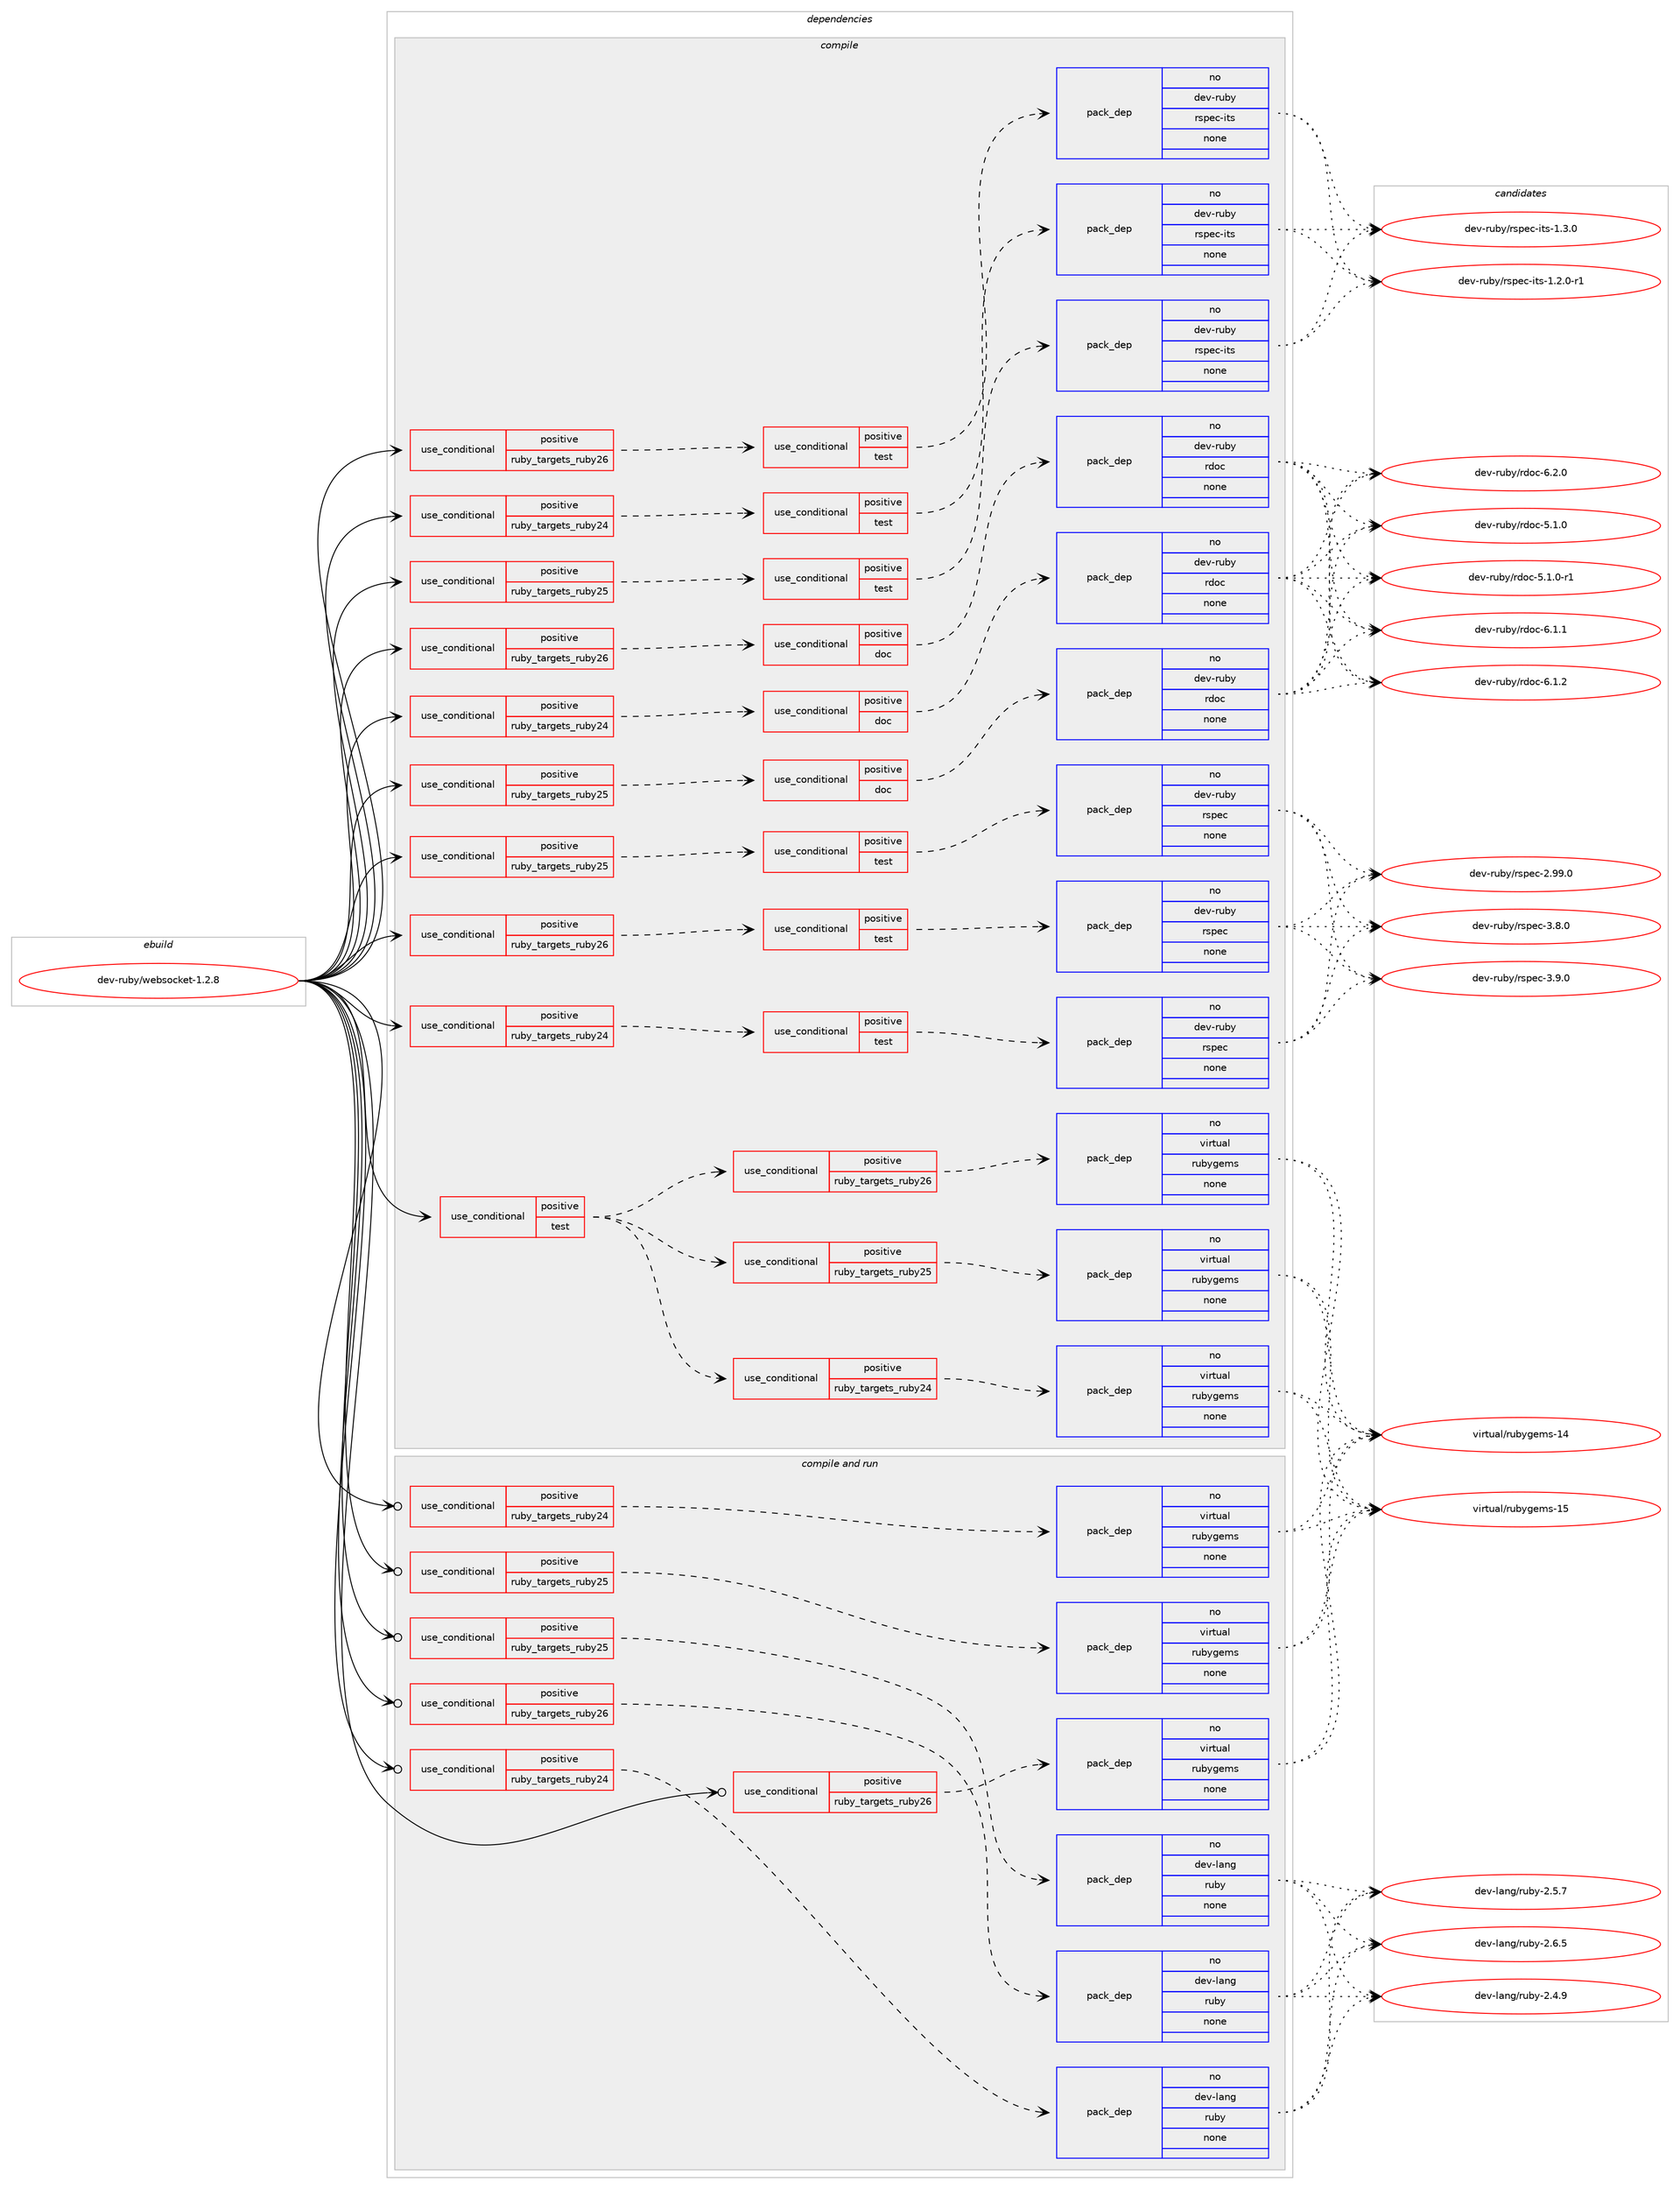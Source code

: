 digraph prolog {

# *************
# Graph options
# *************

newrank=true;
concentrate=true;
compound=true;
graph [rankdir=LR,fontname=Helvetica,fontsize=10,ranksep=1.5];#, ranksep=2.5, nodesep=0.2];
edge  [arrowhead=vee];
node  [fontname=Helvetica,fontsize=10];

# **********
# The ebuild
# **********

subgraph cluster_leftcol {
color=gray;
rank=same;
label=<<i>ebuild</i>>;
id [label="dev-ruby/websocket-1.2.8", color=red, width=4, href="../dev-ruby/websocket-1.2.8.svg"];
}

# ****************
# The dependencies
# ****************

subgraph cluster_midcol {
color=gray;
label=<<i>dependencies</i>>;
subgraph cluster_compile {
fillcolor="#eeeeee";
style=filled;
label=<<i>compile</i>>;
subgraph cond181045 {
dependency722570 [label=<<TABLE BORDER="0" CELLBORDER="1" CELLSPACING="0" CELLPADDING="4"><TR><TD ROWSPAN="3" CELLPADDING="10">use_conditional</TD></TR><TR><TD>positive</TD></TR><TR><TD>ruby_targets_ruby24</TD></TR></TABLE>>, shape=none, color=red];
subgraph cond181046 {
dependency722571 [label=<<TABLE BORDER="0" CELLBORDER="1" CELLSPACING="0" CELLPADDING="4"><TR><TD ROWSPAN="3" CELLPADDING="10">use_conditional</TD></TR><TR><TD>positive</TD></TR><TR><TD>doc</TD></TR></TABLE>>, shape=none, color=red];
subgraph pack529479 {
dependency722572 [label=<<TABLE BORDER="0" CELLBORDER="1" CELLSPACING="0" CELLPADDING="4" WIDTH="220"><TR><TD ROWSPAN="6" CELLPADDING="30">pack_dep</TD></TR><TR><TD WIDTH="110">no</TD></TR><TR><TD>dev-ruby</TD></TR><TR><TD>rdoc</TD></TR><TR><TD>none</TD></TR><TR><TD></TD></TR></TABLE>>, shape=none, color=blue];
}
dependency722571:e -> dependency722572:w [weight=20,style="dashed",arrowhead="vee"];
}
dependency722570:e -> dependency722571:w [weight=20,style="dashed",arrowhead="vee"];
}
id:e -> dependency722570:w [weight=20,style="solid",arrowhead="vee"];
subgraph cond181047 {
dependency722573 [label=<<TABLE BORDER="0" CELLBORDER="1" CELLSPACING="0" CELLPADDING="4"><TR><TD ROWSPAN="3" CELLPADDING="10">use_conditional</TD></TR><TR><TD>positive</TD></TR><TR><TD>ruby_targets_ruby24</TD></TR></TABLE>>, shape=none, color=red];
subgraph cond181048 {
dependency722574 [label=<<TABLE BORDER="0" CELLBORDER="1" CELLSPACING="0" CELLPADDING="4"><TR><TD ROWSPAN="3" CELLPADDING="10">use_conditional</TD></TR><TR><TD>positive</TD></TR><TR><TD>test</TD></TR></TABLE>>, shape=none, color=red];
subgraph pack529480 {
dependency722575 [label=<<TABLE BORDER="0" CELLBORDER="1" CELLSPACING="0" CELLPADDING="4" WIDTH="220"><TR><TD ROWSPAN="6" CELLPADDING="30">pack_dep</TD></TR><TR><TD WIDTH="110">no</TD></TR><TR><TD>dev-ruby</TD></TR><TR><TD>rspec</TD></TR><TR><TD>none</TD></TR><TR><TD></TD></TR></TABLE>>, shape=none, color=blue];
}
dependency722574:e -> dependency722575:w [weight=20,style="dashed",arrowhead="vee"];
}
dependency722573:e -> dependency722574:w [weight=20,style="dashed",arrowhead="vee"];
}
id:e -> dependency722573:w [weight=20,style="solid",arrowhead="vee"];
subgraph cond181049 {
dependency722576 [label=<<TABLE BORDER="0" CELLBORDER="1" CELLSPACING="0" CELLPADDING="4"><TR><TD ROWSPAN="3" CELLPADDING="10">use_conditional</TD></TR><TR><TD>positive</TD></TR><TR><TD>ruby_targets_ruby24</TD></TR></TABLE>>, shape=none, color=red];
subgraph cond181050 {
dependency722577 [label=<<TABLE BORDER="0" CELLBORDER="1" CELLSPACING="0" CELLPADDING="4"><TR><TD ROWSPAN="3" CELLPADDING="10">use_conditional</TD></TR><TR><TD>positive</TD></TR><TR><TD>test</TD></TR></TABLE>>, shape=none, color=red];
subgraph pack529481 {
dependency722578 [label=<<TABLE BORDER="0" CELLBORDER="1" CELLSPACING="0" CELLPADDING="4" WIDTH="220"><TR><TD ROWSPAN="6" CELLPADDING="30">pack_dep</TD></TR><TR><TD WIDTH="110">no</TD></TR><TR><TD>dev-ruby</TD></TR><TR><TD>rspec-its</TD></TR><TR><TD>none</TD></TR><TR><TD></TD></TR></TABLE>>, shape=none, color=blue];
}
dependency722577:e -> dependency722578:w [weight=20,style="dashed",arrowhead="vee"];
}
dependency722576:e -> dependency722577:w [weight=20,style="dashed",arrowhead="vee"];
}
id:e -> dependency722576:w [weight=20,style="solid",arrowhead="vee"];
subgraph cond181051 {
dependency722579 [label=<<TABLE BORDER="0" CELLBORDER="1" CELLSPACING="0" CELLPADDING="4"><TR><TD ROWSPAN="3" CELLPADDING="10">use_conditional</TD></TR><TR><TD>positive</TD></TR><TR><TD>ruby_targets_ruby25</TD></TR></TABLE>>, shape=none, color=red];
subgraph cond181052 {
dependency722580 [label=<<TABLE BORDER="0" CELLBORDER="1" CELLSPACING="0" CELLPADDING="4"><TR><TD ROWSPAN="3" CELLPADDING="10">use_conditional</TD></TR><TR><TD>positive</TD></TR><TR><TD>doc</TD></TR></TABLE>>, shape=none, color=red];
subgraph pack529482 {
dependency722581 [label=<<TABLE BORDER="0" CELLBORDER="1" CELLSPACING="0" CELLPADDING="4" WIDTH="220"><TR><TD ROWSPAN="6" CELLPADDING="30">pack_dep</TD></TR><TR><TD WIDTH="110">no</TD></TR><TR><TD>dev-ruby</TD></TR><TR><TD>rdoc</TD></TR><TR><TD>none</TD></TR><TR><TD></TD></TR></TABLE>>, shape=none, color=blue];
}
dependency722580:e -> dependency722581:w [weight=20,style="dashed",arrowhead="vee"];
}
dependency722579:e -> dependency722580:w [weight=20,style="dashed",arrowhead="vee"];
}
id:e -> dependency722579:w [weight=20,style="solid",arrowhead="vee"];
subgraph cond181053 {
dependency722582 [label=<<TABLE BORDER="0" CELLBORDER="1" CELLSPACING="0" CELLPADDING="4"><TR><TD ROWSPAN="3" CELLPADDING="10">use_conditional</TD></TR><TR><TD>positive</TD></TR><TR><TD>ruby_targets_ruby25</TD></TR></TABLE>>, shape=none, color=red];
subgraph cond181054 {
dependency722583 [label=<<TABLE BORDER="0" CELLBORDER="1" CELLSPACING="0" CELLPADDING="4"><TR><TD ROWSPAN="3" CELLPADDING="10">use_conditional</TD></TR><TR><TD>positive</TD></TR><TR><TD>test</TD></TR></TABLE>>, shape=none, color=red];
subgraph pack529483 {
dependency722584 [label=<<TABLE BORDER="0" CELLBORDER="1" CELLSPACING="0" CELLPADDING="4" WIDTH="220"><TR><TD ROWSPAN="6" CELLPADDING="30">pack_dep</TD></TR><TR><TD WIDTH="110">no</TD></TR><TR><TD>dev-ruby</TD></TR><TR><TD>rspec</TD></TR><TR><TD>none</TD></TR><TR><TD></TD></TR></TABLE>>, shape=none, color=blue];
}
dependency722583:e -> dependency722584:w [weight=20,style="dashed",arrowhead="vee"];
}
dependency722582:e -> dependency722583:w [weight=20,style="dashed",arrowhead="vee"];
}
id:e -> dependency722582:w [weight=20,style="solid",arrowhead="vee"];
subgraph cond181055 {
dependency722585 [label=<<TABLE BORDER="0" CELLBORDER="1" CELLSPACING="0" CELLPADDING="4"><TR><TD ROWSPAN="3" CELLPADDING="10">use_conditional</TD></TR><TR><TD>positive</TD></TR><TR><TD>ruby_targets_ruby25</TD></TR></TABLE>>, shape=none, color=red];
subgraph cond181056 {
dependency722586 [label=<<TABLE BORDER="0" CELLBORDER="1" CELLSPACING="0" CELLPADDING="4"><TR><TD ROWSPAN="3" CELLPADDING="10">use_conditional</TD></TR><TR><TD>positive</TD></TR><TR><TD>test</TD></TR></TABLE>>, shape=none, color=red];
subgraph pack529484 {
dependency722587 [label=<<TABLE BORDER="0" CELLBORDER="1" CELLSPACING="0" CELLPADDING="4" WIDTH="220"><TR><TD ROWSPAN="6" CELLPADDING="30">pack_dep</TD></TR><TR><TD WIDTH="110">no</TD></TR><TR><TD>dev-ruby</TD></TR><TR><TD>rspec-its</TD></TR><TR><TD>none</TD></TR><TR><TD></TD></TR></TABLE>>, shape=none, color=blue];
}
dependency722586:e -> dependency722587:w [weight=20,style="dashed",arrowhead="vee"];
}
dependency722585:e -> dependency722586:w [weight=20,style="dashed",arrowhead="vee"];
}
id:e -> dependency722585:w [weight=20,style="solid",arrowhead="vee"];
subgraph cond181057 {
dependency722588 [label=<<TABLE BORDER="0" CELLBORDER="1" CELLSPACING="0" CELLPADDING="4"><TR><TD ROWSPAN="3" CELLPADDING="10">use_conditional</TD></TR><TR><TD>positive</TD></TR><TR><TD>ruby_targets_ruby26</TD></TR></TABLE>>, shape=none, color=red];
subgraph cond181058 {
dependency722589 [label=<<TABLE BORDER="0" CELLBORDER="1" CELLSPACING="0" CELLPADDING="4"><TR><TD ROWSPAN="3" CELLPADDING="10">use_conditional</TD></TR><TR><TD>positive</TD></TR><TR><TD>doc</TD></TR></TABLE>>, shape=none, color=red];
subgraph pack529485 {
dependency722590 [label=<<TABLE BORDER="0" CELLBORDER="1" CELLSPACING="0" CELLPADDING="4" WIDTH="220"><TR><TD ROWSPAN="6" CELLPADDING="30">pack_dep</TD></TR><TR><TD WIDTH="110">no</TD></TR><TR><TD>dev-ruby</TD></TR><TR><TD>rdoc</TD></TR><TR><TD>none</TD></TR><TR><TD></TD></TR></TABLE>>, shape=none, color=blue];
}
dependency722589:e -> dependency722590:w [weight=20,style="dashed",arrowhead="vee"];
}
dependency722588:e -> dependency722589:w [weight=20,style="dashed",arrowhead="vee"];
}
id:e -> dependency722588:w [weight=20,style="solid",arrowhead="vee"];
subgraph cond181059 {
dependency722591 [label=<<TABLE BORDER="0" CELLBORDER="1" CELLSPACING="0" CELLPADDING="4"><TR><TD ROWSPAN="3" CELLPADDING="10">use_conditional</TD></TR><TR><TD>positive</TD></TR><TR><TD>ruby_targets_ruby26</TD></TR></TABLE>>, shape=none, color=red];
subgraph cond181060 {
dependency722592 [label=<<TABLE BORDER="0" CELLBORDER="1" CELLSPACING="0" CELLPADDING="4"><TR><TD ROWSPAN="3" CELLPADDING="10">use_conditional</TD></TR><TR><TD>positive</TD></TR><TR><TD>test</TD></TR></TABLE>>, shape=none, color=red];
subgraph pack529486 {
dependency722593 [label=<<TABLE BORDER="0" CELLBORDER="1" CELLSPACING="0" CELLPADDING="4" WIDTH="220"><TR><TD ROWSPAN="6" CELLPADDING="30">pack_dep</TD></TR><TR><TD WIDTH="110">no</TD></TR><TR><TD>dev-ruby</TD></TR><TR><TD>rspec</TD></TR><TR><TD>none</TD></TR><TR><TD></TD></TR></TABLE>>, shape=none, color=blue];
}
dependency722592:e -> dependency722593:w [weight=20,style="dashed",arrowhead="vee"];
}
dependency722591:e -> dependency722592:w [weight=20,style="dashed",arrowhead="vee"];
}
id:e -> dependency722591:w [weight=20,style="solid",arrowhead="vee"];
subgraph cond181061 {
dependency722594 [label=<<TABLE BORDER="0" CELLBORDER="1" CELLSPACING="0" CELLPADDING="4"><TR><TD ROWSPAN="3" CELLPADDING="10">use_conditional</TD></TR><TR><TD>positive</TD></TR><TR><TD>ruby_targets_ruby26</TD></TR></TABLE>>, shape=none, color=red];
subgraph cond181062 {
dependency722595 [label=<<TABLE BORDER="0" CELLBORDER="1" CELLSPACING="0" CELLPADDING="4"><TR><TD ROWSPAN="3" CELLPADDING="10">use_conditional</TD></TR><TR><TD>positive</TD></TR><TR><TD>test</TD></TR></TABLE>>, shape=none, color=red];
subgraph pack529487 {
dependency722596 [label=<<TABLE BORDER="0" CELLBORDER="1" CELLSPACING="0" CELLPADDING="4" WIDTH="220"><TR><TD ROWSPAN="6" CELLPADDING="30">pack_dep</TD></TR><TR><TD WIDTH="110">no</TD></TR><TR><TD>dev-ruby</TD></TR><TR><TD>rspec-its</TD></TR><TR><TD>none</TD></TR><TR><TD></TD></TR></TABLE>>, shape=none, color=blue];
}
dependency722595:e -> dependency722596:w [weight=20,style="dashed",arrowhead="vee"];
}
dependency722594:e -> dependency722595:w [weight=20,style="dashed",arrowhead="vee"];
}
id:e -> dependency722594:w [weight=20,style="solid",arrowhead="vee"];
subgraph cond181063 {
dependency722597 [label=<<TABLE BORDER="0" CELLBORDER="1" CELLSPACING="0" CELLPADDING="4"><TR><TD ROWSPAN="3" CELLPADDING="10">use_conditional</TD></TR><TR><TD>positive</TD></TR><TR><TD>test</TD></TR></TABLE>>, shape=none, color=red];
subgraph cond181064 {
dependency722598 [label=<<TABLE BORDER="0" CELLBORDER="1" CELLSPACING="0" CELLPADDING="4"><TR><TD ROWSPAN="3" CELLPADDING="10">use_conditional</TD></TR><TR><TD>positive</TD></TR><TR><TD>ruby_targets_ruby24</TD></TR></TABLE>>, shape=none, color=red];
subgraph pack529488 {
dependency722599 [label=<<TABLE BORDER="0" CELLBORDER="1" CELLSPACING="0" CELLPADDING="4" WIDTH="220"><TR><TD ROWSPAN="6" CELLPADDING="30">pack_dep</TD></TR><TR><TD WIDTH="110">no</TD></TR><TR><TD>virtual</TD></TR><TR><TD>rubygems</TD></TR><TR><TD>none</TD></TR><TR><TD></TD></TR></TABLE>>, shape=none, color=blue];
}
dependency722598:e -> dependency722599:w [weight=20,style="dashed",arrowhead="vee"];
}
dependency722597:e -> dependency722598:w [weight=20,style="dashed",arrowhead="vee"];
subgraph cond181065 {
dependency722600 [label=<<TABLE BORDER="0" CELLBORDER="1" CELLSPACING="0" CELLPADDING="4"><TR><TD ROWSPAN="3" CELLPADDING="10">use_conditional</TD></TR><TR><TD>positive</TD></TR><TR><TD>ruby_targets_ruby25</TD></TR></TABLE>>, shape=none, color=red];
subgraph pack529489 {
dependency722601 [label=<<TABLE BORDER="0" CELLBORDER="1" CELLSPACING="0" CELLPADDING="4" WIDTH="220"><TR><TD ROWSPAN="6" CELLPADDING="30">pack_dep</TD></TR><TR><TD WIDTH="110">no</TD></TR><TR><TD>virtual</TD></TR><TR><TD>rubygems</TD></TR><TR><TD>none</TD></TR><TR><TD></TD></TR></TABLE>>, shape=none, color=blue];
}
dependency722600:e -> dependency722601:w [weight=20,style="dashed",arrowhead="vee"];
}
dependency722597:e -> dependency722600:w [weight=20,style="dashed",arrowhead="vee"];
subgraph cond181066 {
dependency722602 [label=<<TABLE BORDER="0" CELLBORDER="1" CELLSPACING="0" CELLPADDING="4"><TR><TD ROWSPAN="3" CELLPADDING="10">use_conditional</TD></TR><TR><TD>positive</TD></TR><TR><TD>ruby_targets_ruby26</TD></TR></TABLE>>, shape=none, color=red];
subgraph pack529490 {
dependency722603 [label=<<TABLE BORDER="0" CELLBORDER="1" CELLSPACING="0" CELLPADDING="4" WIDTH="220"><TR><TD ROWSPAN="6" CELLPADDING="30">pack_dep</TD></TR><TR><TD WIDTH="110">no</TD></TR><TR><TD>virtual</TD></TR><TR><TD>rubygems</TD></TR><TR><TD>none</TD></TR><TR><TD></TD></TR></TABLE>>, shape=none, color=blue];
}
dependency722602:e -> dependency722603:w [weight=20,style="dashed",arrowhead="vee"];
}
dependency722597:e -> dependency722602:w [weight=20,style="dashed",arrowhead="vee"];
}
id:e -> dependency722597:w [weight=20,style="solid",arrowhead="vee"];
}
subgraph cluster_compileandrun {
fillcolor="#eeeeee";
style=filled;
label=<<i>compile and run</i>>;
subgraph cond181067 {
dependency722604 [label=<<TABLE BORDER="0" CELLBORDER="1" CELLSPACING="0" CELLPADDING="4"><TR><TD ROWSPAN="3" CELLPADDING="10">use_conditional</TD></TR><TR><TD>positive</TD></TR><TR><TD>ruby_targets_ruby24</TD></TR></TABLE>>, shape=none, color=red];
subgraph pack529491 {
dependency722605 [label=<<TABLE BORDER="0" CELLBORDER="1" CELLSPACING="0" CELLPADDING="4" WIDTH="220"><TR><TD ROWSPAN="6" CELLPADDING="30">pack_dep</TD></TR><TR><TD WIDTH="110">no</TD></TR><TR><TD>dev-lang</TD></TR><TR><TD>ruby</TD></TR><TR><TD>none</TD></TR><TR><TD></TD></TR></TABLE>>, shape=none, color=blue];
}
dependency722604:e -> dependency722605:w [weight=20,style="dashed",arrowhead="vee"];
}
id:e -> dependency722604:w [weight=20,style="solid",arrowhead="odotvee"];
subgraph cond181068 {
dependency722606 [label=<<TABLE BORDER="0" CELLBORDER="1" CELLSPACING="0" CELLPADDING="4"><TR><TD ROWSPAN="3" CELLPADDING="10">use_conditional</TD></TR><TR><TD>positive</TD></TR><TR><TD>ruby_targets_ruby24</TD></TR></TABLE>>, shape=none, color=red];
subgraph pack529492 {
dependency722607 [label=<<TABLE BORDER="0" CELLBORDER="1" CELLSPACING="0" CELLPADDING="4" WIDTH="220"><TR><TD ROWSPAN="6" CELLPADDING="30">pack_dep</TD></TR><TR><TD WIDTH="110">no</TD></TR><TR><TD>virtual</TD></TR><TR><TD>rubygems</TD></TR><TR><TD>none</TD></TR><TR><TD></TD></TR></TABLE>>, shape=none, color=blue];
}
dependency722606:e -> dependency722607:w [weight=20,style="dashed",arrowhead="vee"];
}
id:e -> dependency722606:w [weight=20,style="solid",arrowhead="odotvee"];
subgraph cond181069 {
dependency722608 [label=<<TABLE BORDER="0" CELLBORDER="1" CELLSPACING="0" CELLPADDING="4"><TR><TD ROWSPAN="3" CELLPADDING="10">use_conditional</TD></TR><TR><TD>positive</TD></TR><TR><TD>ruby_targets_ruby25</TD></TR></TABLE>>, shape=none, color=red];
subgraph pack529493 {
dependency722609 [label=<<TABLE BORDER="0" CELLBORDER="1" CELLSPACING="0" CELLPADDING="4" WIDTH="220"><TR><TD ROWSPAN="6" CELLPADDING="30">pack_dep</TD></TR><TR><TD WIDTH="110">no</TD></TR><TR><TD>dev-lang</TD></TR><TR><TD>ruby</TD></TR><TR><TD>none</TD></TR><TR><TD></TD></TR></TABLE>>, shape=none, color=blue];
}
dependency722608:e -> dependency722609:w [weight=20,style="dashed",arrowhead="vee"];
}
id:e -> dependency722608:w [weight=20,style="solid",arrowhead="odotvee"];
subgraph cond181070 {
dependency722610 [label=<<TABLE BORDER="0" CELLBORDER="1" CELLSPACING="0" CELLPADDING="4"><TR><TD ROWSPAN="3" CELLPADDING="10">use_conditional</TD></TR><TR><TD>positive</TD></TR><TR><TD>ruby_targets_ruby25</TD></TR></TABLE>>, shape=none, color=red];
subgraph pack529494 {
dependency722611 [label=<<TABLE BORDER="0" CELLBORDER="1" CELLSPACING="0" CELLPADDING="4" WIDTH="220"><TR><TD ROWSPAN="6" CELLPADDING="30">pack_dep</TD></TR><TR><TD WIDTH="110">no</TD></TR><TR><TD>virtual</TD></TR><TR><TD>rubygems</TD></TR><TR><TD>none</TD></TR><TR><TD></TD></TR></TABLE>>, shape=none, color=blue];
}
dependency722610:e -> dependency722611:w [weight=20,style="dashed",arrowhead="vee"];
}
id:e -> dependency722610:w [weight=20,style="solid",arrowhead="odotvee"];
subgraph cond181071 {
dependency722612 [label=<<TABLE BORDER="0" CELLBORDER="1" CELLSPACING="0" CELLPADDING="4"><TR><TD ROWSPAN="3" CELLPADDING="10">use_conditional</TD></TR><TR><TD>positive</TD></TR><TR><TD>ruby_targets_ruby26</TD></TR></TABLE>>, shape=none, color=red];
subgraph pack529495 {
dependency722613 [label=<<TABLE BORDER="0" CELLBORDER="1" CELLSPACING="0" CELLPADDING="4" WIDTH="220"><TR><TD ROWSPAN="6" CELLPADDING="30">pack_dep</TD></TR><TR><TD WIDTH="110">no</TD></TR><TR><TD>dev-lang</TD></TR><TR><TD>ruby</TD></TR><TR><TD>none</TD></TR><TR><TD></TD></TR></TABLE>>, shape=none, color=blue];
}
dependency722612:e -> dependency722613:w [weight=20,style="dashed",arrowhead="vee"];
}
id:e -> dependency722612:w [weight=20,style="solid",arrowhead="odotvee"];
subgraph cond181072 {
dependency722614 [label=<<TABLE BORDER="0" CELLBORDER="1" CELLSPACING="0" CELLPADDING="4"><TR><TD ROWSPAN="3" CELLPADDING="10">use_conditional</TD></TR><TR><TD>positive</TD></TR><TR><TD>ruby_targets_ruby26</TD></TR></TABLE>>, shape=none, color=red];
subgraph pack529496 {
dependency722615 [label=<<TABLE BORDER="0" CELLBORDER="1" CELLSPACING="0" CELLPADDING="4" WIDTH="220"><TR><TD ROWSPAN="6" CELLPADDING="30">pack_dep</TD></TR><TR><TD WIDTH="110">no</TD></TR><TR><TD>virtual</TD></TR><TR><TD>rubygems</TD></TR><TR><TD>none</TD></TR><TR><TD></TD></TR></TABLE>>, shape=none, color=blue];
}
dependency722614:e -> dependency722615:w [weight=20,style="dashed",arrowhead="vee"];
}
id:e -> dependency722614:w [weight=20,style="solid",arrowhead="odotvee"];
}
subgraph cluster_run {
fillcolor="#eeeeee";
style=filled;
label=<<i>run</i>>;
}
}

# **************
# The candidates
# **************

subgraph cluster_choices {
rank=same;
color=gray;
label=<<i>candidates</i>>;

subgraph choice529479 {
color=black;
nodesep=1;
choice10010111845114117981214711410011199455346494648 [label="dev-ruby/rdoc-5.1.0", color=red, width=4,href="../dev-ruby/rdoc-5.1.0.svg"];
choice100101118451141179812147114100111994553464946484511449 [label="dev-ruby/rdoc-5.1.0-r1", color=red, width=4,href="../dev-ruby/rdoc-5.1.0-r1.svg"];
choice10010111845114117981214711410011199455446494649 [label="dev-ruby/rdoc-6.1.1", color=red, width=4,href="../dev-ruby/rdoc-6.1.1.svg"];
choice10010111845114117981214711410011199455446494650 [label="dev-ruby/rdoc-6.1.2", color=red, width=4,href="../dev-ruby/rdoc-6.1.2.svg"];
choice10010111845114117981214711410011199455446504648 [label="dev-ruby/rdoc-6.2.0", color=red, width=4,href="../dev-ruby/rdoc-6.2.0.svg"];
dependency722572:e -> choice10010111845114117981214711410011199455346494648:w [style=dotted,weight="100"];
dependency722572:e -> choice100101118451141179812147114100111994553464946484511449:w [style=dotted,weight="100"];
dependency722572:e -> choice10010111845114117981214711410011199455446494649:w [style=dotted,weight="100"];
dependency722572:e -> choice10010111845114117981214711410011199455446494650:w [style=dotted,weight="100"];
dependency722572:e -> choice10010111845114117981214711410011199455446504648:w [style=dotted,weight="100"];
}
subgraph choice529480 {
color=black;
nodesep=1;
choice1001011184511411798121471141151121019945504657574648 [label="dev-ruby/rspec-2.99.0", color=red, width=4,href="../dev-ruby/rspec-2.99.0.svg"];
choice10010111845114117981214711411511210199455146564648 [label="dev-ruby/rspec-3.8.0", color=red, width=4,href="../dev-ruby/rspec-3.8.0.svg"];
choice10010111845114117981214711411511210199455146574648 [label="dev-ruby/rspec-3.9.0", color=red, width=4,href="../dev-ruby/rspec-3.9.0.svg"];
dependency722575:e -> choice1001011184511411798121471141151121019945504657574648:w [style=dotted,weight="100"];
dependency722575:e -> choice10010111845114117981214711411511210199455146564648:w [style=dotted,weight="100"];
dependency722575:e -> choice10010111845114117981214711411511210199455146574648:w [style=dotted,weight="100"];
}
subgraph choice529481 {
color=black;
nodesep=1;
choice10010111845114117981214711411511210199451051161154549465046484511449 [label="dev-ruby/rspec-its-1.2.0-r1", color=red, width=4,href="../dev-ruby/rspec-its-1.2.0-r1.svg"];
choice1001011184511411798121471141151121019945105116115454946514648 [label="dev-ruby/rspec-its-1.3.0", color=red, width=4,href="../dev-ruby/rspec-its-1.3.0.svg"];
dependency722578:e -> choice10010111845114117981214711411511210199451051161154549465046484511449:w [style=dotted,weight="100"];
dependency722578:e -> choice1001011184511411798121471141151121019945105116115454946514648:w [style=dotted,weight="100"];
}
subgraph choice529482 {
color=black;
nodesep=1;
choice10010111845114117981214711410011199455346494648 [label="dev-ruby/rdoc-5.1.0", color=red, width=4,href="../dev-ruby/rdoc-5.1.0.svg"];
choice100101118451141179812147114100111994553464946484511449 [label="dev-ruby/rdoc-5.1.0-r1", color=red, width=4,href="../dev-ruby/rdoc-5.1.0-r1.svg"];
choice10010111845114117981214711410011199455446494649 [label="dev-ruby/rdoc-6.1.1", color=red, width=4,href="../dev-ruby/rdoc-6.1.1.svg"];
choice10010111845114117981214711410011199455446494650 [label="dev-ruby/rdoc-6.1.2", color=red, width=4,href="../dev-ruby/rdoc-6.1.2.svg"];
choice10010111845114117981214711410011199455446504648 [label="dev-ruby/rdoc-6.2.0", color=red, width=4,href="../dev-ruby/rdoc-6.2.0.svg"];
dependency722581:e -> choice10010111845114117981214711410011199455346494648:w [style=dotted,weight="100"];
dependency722581:e -> choice100101118451141179812147114100111994553464946484511449:w [style=dotted,weight="100"];
dependency722581:e -> choice10010111845114117981214711410011199455446494649:w [style=dotted,weight="100"];
dependency722581:e -> choice10010111845114117981214711410011199455446494650:w [style=dotted,weight="100"];
dependency722581:e -> choice10010111845114117981214711410011199455446504648:w [style=dotted,weight="100"];
}
subgraph choice529483 {
color=black;
nodesep=1;
choice1001011184511411798121471141151121019945504657574648 [label="dev-ruby/rspec-2.99.0", color=red, width=4,href="../dev-ruby/rspec-2.99.0.svg"];
choice10010111845114117981214711411511210199455146564648 [label="dev-ruby/rspec-3.8.0", color=red, width=4,href="../dev-ruby/rspec-3.8.0.svg"];
choice10010111845114117981214711411511210199455146574648 [label="dev-ruby/rspec-3.9.0", color=red, width=4,href="../dev-ruby/rspec-3.9.0.svg"];
dependency722584:e -> choice1001011184511411798121471141151121019945504657574648:w [style=dotted,weight="100"];
dependency722584:e -> choice10010111845114117981214711411511210199455146564648:w [style=dotted,weight="100"];
dependency722584:e -> choice10010111845114117981214711411511210199455146574648:w [style=dotted,weight="100"];
}
subgraph choice529484 {
color=black;
nodesep=1;
choice10010111845114117981214711411511210199451051161154549465046484511449 [label="dev-ruby/rspec-its-1.2.0-r1", color=red, width=4,href="../dev-ruby/rspec-its-1.2.0-r1.svg"];
choice1001011184511411798121471141151121019945105116115454946514648 [label="dev-ruby/rspec-its-1.3.0", color=red, width=4,href="../dev-ruby/rspec-its-1.3.0.svg"];
dependency722587:e -> choice10010111845114117981214711411511210199451051161154549465046484511449:w [style=dotted,weight="100"];
dependency722587:e -> choice1001011184511411798121471141151121019945105116115454946514648:w [style=dotted,weight="100"];
}
subgraph choice529485 {
color=black;
nodesep=1;
choice10010111845114117981214711410011199455346494648 [label="dev-ruby/rdoc-5.1.0", color=red, width=4,href="../dev-ruby/rdoc-5.1.0.svg"];
choice100101118451141179812147114100111994553464946484511449 [label="dev-ruby/rdoc-5.1.0-r1", color=red, width=4,href="../dev-ruby/rdoc-5.1.0-r1.svg"];
choice10010111845114117981214711410011199455446494649 [label="dev-ruby/rdoc-6.1.1", color=red, width=4,href="../dev-ruby/rdoc-6.1.1.svg"];
choice10010111845114117981214711410011199455446494650 [label="dev-ruby/rdoc-6.1.2", color=red, width=4,href="../dev-ruby/rdoc-6.1.2.svg"];
choice10010111845114117981214711410011199455446504648 [label="dev-ruby/rdoc-6.2.0", color=red, width=4,href="../dev-ruby/rdoc-6.2.0.svg"];
dependency722590:e -> choice10010111845114117981214711410011199455346494648:w [style=dotted,weight="100"];
dependency722590:e -> choice100101118451141179812147114100111994553464946484511449:w [style=dotted,weight="100"];
dependency722590:e -> choice10010111845114117981214711410011199455446494649:w [style=dotted,weight="100"];
dependency722590:e -> choice10010111845114117981214711410011199455446494650:w [style=dotted,weight="100"];
dependency722590:e -> choice10010111845114117981214711410011199455446504648:w [style=dotted,weight="100"];
}
subgraph choice529486 {
color=black;
nodesep=1;
choice1001011184511411798121471141151121019945504657574648 [label="dev-ruby/rspec-2.99.0", color=red, width=4,href="../dev-ruby/rspec-2.99.0.svg"];
choice10010111845114117981214711411511210199455146564648 [label="dev-ruby/rspec-3.8.0", color=red, width=4,href="../dev-ruby/rspec-3.8.0.svg"];
choice10010111845114117981214711411511210199455146574648 [label="dev-ruby/rspec-3.9.0", color=red, width=4,href="../dev-ruby/rspec-3.9.0.svg"];
dependency722593:e -> choice1001011184511411798121471141151121019945504657574648:w [style=dotted,weight="100"];
dependency722593:e -> choice10010111845114117981214711411511210199455146564648:w [style=dotted,weight="100"];
dependency722593:e -> choice10010111845114117981214711411511210199455146574648:w [style=dotted,weight="100"];
}
subgraph choice529487 {
color=black;
nodesep=1;
choice10010111845114117981214711411511210199451051161154549465046484511449 [label="dev-ruby/rspec-its-1.2.0-r1", color=red, width=4,href="../dev-ruby/rspec-its-1.2.0-r1.svg"];
choice1001011184511411798121471141151121019945105116115454946514648 [label="dev-ruby/rspec-its-1.3.0", color=red, width=4,href="../dev-ruby/rspec-its-1.3.0.svg"];
dependency722596:e -> choice10010111845114117981214711411511210199451051161154549465046484511449:w [style=dotted,weight="100"];
dependency722596:e -> choice1001011184511411798121471141151121019945105116115454946514648:w [style=dotted,weight="100"];
}
subgraph choice529488 {
color=black;
nodesep=1;
choice118105114116117971084711411798121103101109115454952 [label="virtual/rubygems-14", color=red, width=4,href="../virtual/rubygems-14.svg"];
choice118105114116117971084711411798121103101109115454953 [label="virtual/rubygems-15", color=red, width=4,href="../virtual/rubygems-15.svg"];
dependency722599:e -> choice118105114116117971084711411798121103101109115454952:w [style=dotted,weight="100"];
dependency722599:e -> choice118105114116117971084711411798121103101109115454953:w [style=dotted,weight="100"];
}
subgraph choice529489 {
color=black;
nodesep=1;
choice118105114116117971084711411798121103101109115454952 [label="virtual/rubygems-14", color=red, width=4,href="../virtual/rubygems-14.svg"];
choice118105114116117971084711411798121103101109115454953 [label="virtual/rubygems-15", color=red, width=4,href="../virtual/rubygems-15.svg"];
dependency722601:e -> choice118105114116117971084711411798121103101109115454952:w [style=dotted,weight="100"];
dependency722601:e -> choice118105114116117971084711411798121103101109115454953:w [style=dotted,weight="100"];
}
subgraph choice529490 {
color=black;
nodesep=1;
choice118105114116117971084711411798121103101109115454952 [label="virtual/rubygems-14", color=red, width=4,href="../virtual/rubygems-14.svg"];
choice118105114116117971084711411798121103101109115454953 [label="virtual/rubygems-15", color=red, width=4,href="../virtual/rubygems-15.svg"];
dependency722603:e -> choice118105114116117971084711411798121103101109115454952:w [style=dotted,weight="100"];
dependency722603:e -> choice118105114116117971084711411798121103101109115454953:w [style=dotted,weight="100"];
}
subgraph choice529491 {
color=black;
nodesep=1;
choice10010111845108971101034711411798121455046524657 [label="dev-lang/ruby-2.4.9", color=red, width=4,href="../dev-lang/ruby-2.4.9.svg"];
choice10010111845108971101034711411798121455046534655 [label="dev-lang/ruby-2.5.7", color=red, width=4,href="../dev-lang/ruby-2.5.7.svg"];
choice10010111845108971101034711411798121455046544653 [label="dev-lang/ruby-2.6.5", color=red, width=4,href="../dev-lang/ruby-2.6.5.svg"];
dependency722605:e -> choice10010111845108971101034711411798121455046524657:w [style=dotted,weight="100"];
dependency722605:e -> choice10010111845108971101034711411798121455046534655:w [style=dotted,weight="100"];
dependency722605:e -> choice10010111845108971101034711411798121455046544653:w [style=dotted,weight="100"];
}
subgraph choice529492 {
color=black;
nodesep=1;
choice118105114116117971084711411798121103101109115454952 [label="virtual/rubygems-14", color=red, width=4,href="../virtual/rubygems-14.svg"];
choice118105114116117971084711411798121103101109115454953 [label="virtual/rubygems-15", color=red, width=4,href="../virtual/rubygems-15.svg"];
dependency722607:e -> choice118105114116117971084711411798121103101109115454952:w [style=dotted,weight="100"];
dependency722607:e -> choice118105114116117971084711411798121103101109115454953:w [style=dotted,weight="100"];
}
subgraph choice529493 {
color=black;
nodesep=1;
choice10010111845108971101034711411798121455046524657 [label="dev-lang/ruby-2.4.9", color=red, width=4,href="../dev-lang/ruby-2.4.9.svg"];
choice10010111845108971101034711411798121455046534655 [label="dev-lang/ruby-2.5.7", color=red, width=4,href="../dev-lang/ruby-2.5.7.svg"];
choice10010111845108971101034711411798121455046544653 [label="dev-lang/ruby-2.6.5", color=red, width=4,href="../dev-lang/ruby-2.6.5.svg"];
dependency722609:e -> choice10010111845108971101034711411798121455046524657:w [style=dotted,weight="100"];
dependency722609:e -> choice10010111845108971101034711411798121455046534655:w [style=dotted,weight="100"];
dependency722609:e -> choice10010111845108971101034711411798121455046544653:w [style=dotted,weight="100"];
}
subgraph choice529494 {
color=black;
nodesep=1;
choice118105114116117971084711411798121103101109115454952 [label="virtual/rubygems-14", color=red, width=4,href="../virtual/rubygems-14.svg"];
choice118105114116117971084711411798121103101109115454953 [label="virtual/rubygems-15", color=red, width=4,href="../virtual/rubygems-15.svg"];
dependency722611:e -> choice118105114116117971084711411798121103101109115454952:w [style=dotted,weight="100"];
dependency722611:e -> choice118105114116117971084711411798121103101109115454953:w [style=dotted,weight="100"];
}
subgraph choice529495 {
color=black;
nodesep=1;
choice10010111845108971101034711411798121455046524657 [label="dev-lang/ruby-2.4.9", color=red, width=4,href="../dev-lang/ruby-2.4.9.svg"];
choice10010111845108971101034711411798121455046534655 [label="dev-lang/ruby-2.5.7", color=red, width=4,href="../dev-lang/ruby-2.5.7.svg"];
choice10010111845108971101034711411798121455046544653 [label="dev-lang/ruby-2.6.5", color=red, width=4,href="../dev-lang/ruby-2.6.5.svg"];
dependency722613:e -> choice10010111845108971101034711411798121455046524657:w [style=dotted,weight="100"];
dependency722613:e -> choice10010111845108971101034711411798121455046534655:w [style=dotted,weight="100"];
dependency722613:e -> choice10010111845108971101034711411798121455046544653:w [style=dotted,weight="100"];
}
subgraph choice529496 {
color=black;
nodesep=1;
choice118105114116117971084711411798121103101109115454952 [label="virtual/rubygems-14", color=red, width=4,href="../virtual/rubygems-14.svg"];
choice118105114116117971084711411798121103101109115454953 [label="virtual/rubygems-15", color=red, width=4,href="../virtual/rubygems-15.svg"];
dependency722615:e -> choice118105114116117971084711411798121103101109115454952:w [style=dotted,weight="100"];
dependency722615:e -> choice118105114116117971084711411798121103101109115454953:w [style=dotted,weight="100"];
}
}

}
